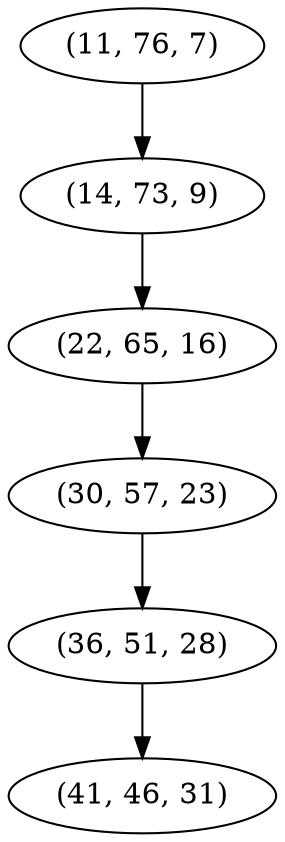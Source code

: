 digraph tree {
    "(11, 76, 7)";
    "(14, 73, 9)";
    "(22, 65, 16)";
    "(30, 57, 23)";
    "(36, 51, 28)";
    "(41, 46, 31)";
    "(11, 76, 7)" -> "(14, 73, 9)";
    "(14, 73, 9)" -> "(22, 65, 16)";
    "(22, 65, 16)" -> "(30, 57, 23)";
    "(30, 57, 23)" -> "(36, 51, 28)";
    "(36, 51, 28)" -> "(41, 46, 31)";
}
